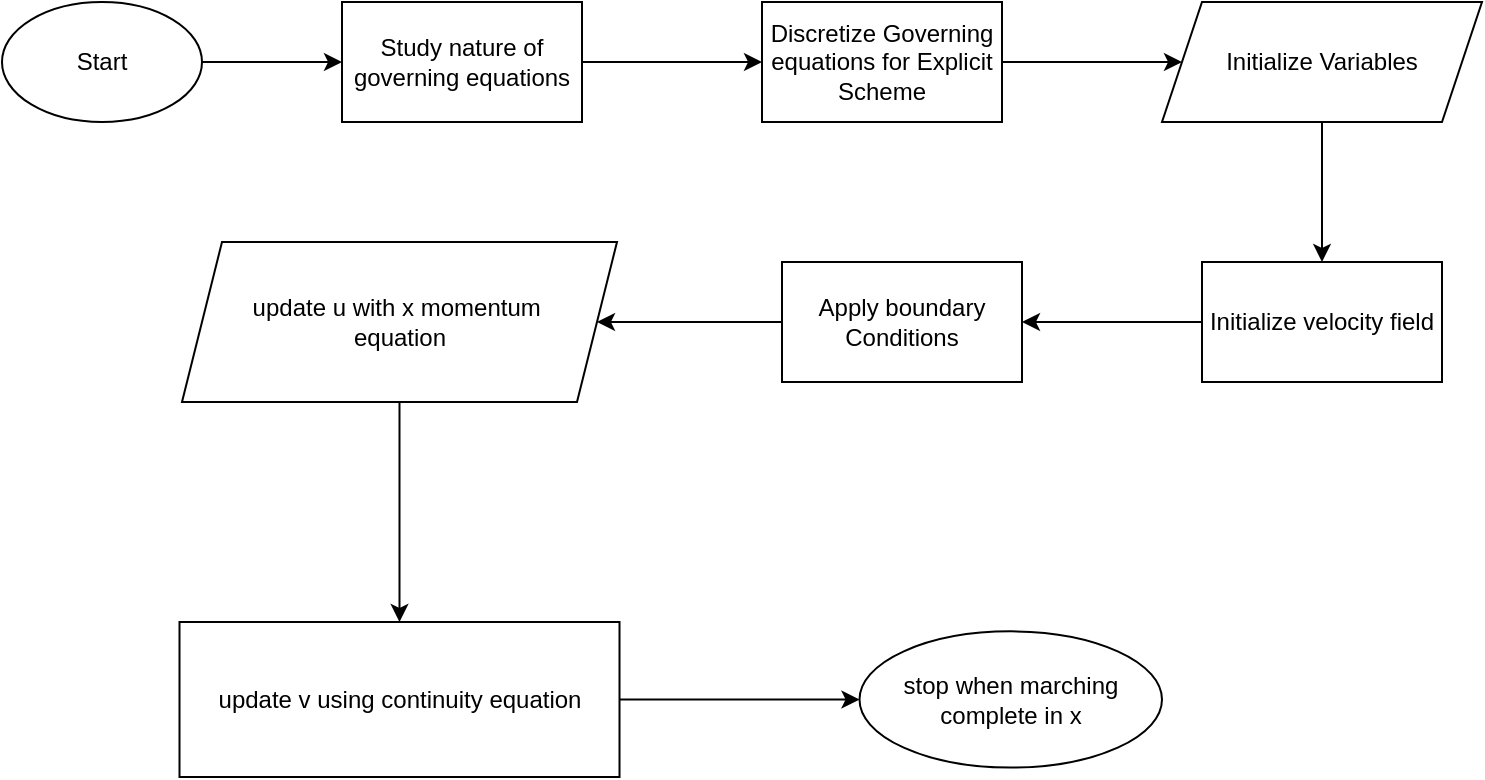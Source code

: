 <mxfile pages="3">
    <diagram name="Page-1" id="6qVybAu3rOkevgf7E7gu">
        <mxGraphModel dx="614" dy="407" grid="1" gridSize="10" guides="1" tooltips="1" connect="1" arrows="1" fold="1" page="1" pageScale="1" pageWidth="827" pageHeight="1169" math="0" shadow="0">
            <root>
                <mxCell id="0"/>
                <mxCell id="1" parent="0"/>
                <mxCell id="gg4TKkI3vmr2n3mTWyEU-6" value="" style="edgeStyle=orthogonalEdgeStyle;rounded=0;orthogonalLoop=1;jettySize=auto;html=1;" parent="1" source="wCxMIQV_NGHNsLSph-jk-1" target="gg4TKkI3vmr2n3mTWyEU-5" edge="1">
                    <mxGeometry relative="1" as="geometry"/>
                </mxCell>
                <mxCell id="wCxMIQV_NGHNsLSph-jk-1" value="Start" style="ellipse;whiteSpace=wrap;html=1;" parent="1" vertex="1">
                    <mxGeometry x="50" y="60" width="100" height="60" as="geometry"/>
                </mxCell>
                <mxCell id="gg4TKkI3vmr2n3mTWyEU-10" style="edgeStyle=orthogonalEdgeStyle;rounded=0;orthogonalLoop=1;jettySize=auto;html=1;exitX=0.5;exitY=1;exitDx=0;exitDy=0;entryX=0.5;entryY=0;entryDx=0;entryDy=0;" parent="1" source="wCxMIQV_NGHNsLSph-jk-2" target="wCxMIQV_NGHNsLSph-jk-5" edge="1">
                    <mxGeometry relative="1" as="geometry"/>
                </mxCell>
                <mxCell id="wCxMIQV_NGHNsLSph-jk-2" value="Initialize Variables" style="shape=parallelogram;perimeter=parallelogramPerimeter;whiteSpace=wrap;html=1;fixedSize=1;" parent="1" vertex="1">
                    <mxGeometry x="630" y="60" width="160" height="60" as="geometry"/>
                </mxCell>
                <mxCell id="wCxMIQV_NGHNsLSph-jk-8" value="" style="edgeStyle=orthogonalEdgeStyle;rounded=0;orthogonalLoop=1;jettySize=auto;html=1;" parent="1" source="wCxMIQV_NGHNsLSph-jk-5" target="wCxMIQV_NGHNsLSph-jk-7" edge="1">
                    <mxGeometry relative="1" as="geometry"/>
                </mxCell>
                <mxCell id="wCxMIQV_NGHNsLSph-jk-5" value="Initialize velocity field" style="whiteSpace=wrap;html=1;" parent="1" vertex="1">
                    <mxGeometry x="650" y="190" width="120" height="60" as="geometry"/>
                </mxCell>
                <mxCell id="wCxMIQV_NGHNsLSph-jk-10" value="" style="edgeStyle=orthogonalEdgeStyle;rounded=0;orthogonalLoop=1;jettySize=auto;html=1;" parent="1" source="wCxMIQV_NGHNsLSph-jk-7" target="wCxMIQV_NGHNsLSph-jk-9" edge="1">
                    <mxGeometry relative="1" as="geometry"/>
                </mxCell>
                <mxCell id="wCxMIQV_NGHNsLSph-jk-7" value="Apply boundary&lt;div&gt;Conditions&lt;/div&gt;" style="whiteSpace=wrap;html=1;" parent="1" vertex="1">
                    <mxGeometry x="440" y="190" width="120" height="60" as="geometry"/>
                </mxCell>
                <mxCell id="gg4TKkI3vmr2n3mTWyEU-11" style="edgeStyle=orthogonalEdgeStyle;rounded=0;orthogonalLoop=1;jettySize=auto;html=1;exitX=0.5;exitY=1;exitDx=0;exitDy=0;entryX=0.5;entryY=0;entryDx=0;entryDy=0;" parent="1" source="wCxMIQV_NGHNsLSph-jk-9" target="wCxMIQV_NGHNsLSph-jk-15" edge="1">
                    <mxGeometry relative="1" as="geometry"/>
                </mxCell>
                <mxCell id="wCxMIQV_NGHNsLSph-jk-9" value="update u with x momentum&amp;nbsp;&lt;div&gt;equation&lt;/div&gt;" style="shape=parallelogram;perimeter=parallelogramPerimeter;whiteSpace=wrap;html=1;fixedSize=1;" parent="1" vertex="1">
                    <mxGeometry x="140" y="180" width="217.5" height="80" as="geometry"/>
                </mxCell>
                <mxCell id="gg4TKkI3vmr2n3mTWyEU-13" value="" style="edgeStyle=orthogonalEdgeStyle;rounded=0;orthogonalLoop=1;jettySize=auto;html=1;" parent="1" source="wCxMIQV_NGHNsLSph-jk-15" target="gg4TKkI3vmr2n3mTWyEU-12" edge="1">
                    <mxGeometry relative="1" as="geometry"/>
                </mxCell>
                <mxCell id="wCxMIQV_NGHNsLSph-jk-15" value="update v using continuity equation" style="whiteSpace=wrap;html=1;" parent="1" vertex="1">
                    <mxGeometry x="138.75" y="370" width="220" height="77.5" as="geometry"/>
                </mxCell>
                <mxCell id="gg4TKkI3vmr2n3mTWyEU-8" value="" style="edgeStyle=orthogonalEdgeStyle;rounded=0;orthogonalLoop=1;jettySize=auto;html=1;" parent="1" source="gg4TKkI3vmr2n3mTWyEU-5" target="gg4TKkI3vmr2n3mTWyEU-7" edge="1">
                    <mxGeometry relative="1" as="geometry"/>
                </mxCell>
                <mxCell id="gg4TKkI3vmr2n3mTWyEU-5" value="Study nature of governing equations" style="whiteSpace=wrap;html=1;" parent="1" vertex="1">
                    <mxGeometry x="220" y="60" width="120" height="60" as="geometry"/>
                </mxCell>
                <mxCell id="gg4TKkI3vmr2n3mTWyEU-9" style="edgeStyle=orthogonalEdgeStyle;rounded=0;orthogonalLoop=1;jettySize=auto;html=1;exitX=1;exitY=0.5;exitDx=0;exitDy=0;entryX=0;entryY=0.5;entryDx=0;entryDy=0;" parent="1" source="gg4TKkI3vmr2n3mTWyEU-7" target="wCxMIQV_NGHNsLSph-jk-2" edge="1">
                    <mxGeometry relative="1" as="geometry"/>
                </mxCell>
                <mxCell id="gg4TKkI3vmr2n3mTWyEU-7" value="Discretize Governing equations for Explicit Scheme" style="whiteSpace=wrap;html=1;" parent="1" vertex="1">
                    <mxGeometry x="430" y="60" width="120" height="60" as="geometry"/>
                </mxCell>
                <mxCell id="gg4TKkI3vmr2n3mTWyEU-12" value="stop when marching complete in x" style="ellipse;whiteSpace=wrap;html=1;" parent="1" vertex="1">
                    <mxGeometry x="478.75" y="374.68" width="151.25" height="68.13" as="geometry"/>
                </mxCell>
            </root>
        </mxGraphModel>
    </diagram>
    <diagram id="z7oE4e68o23Zhyf9pbFL" name="Page-2">
        <mxGraphModel dx="978" dy="562" grid="1" gridSize="10" guides="1" tooltips="1" connect="1" arrows="1" fold="1" page="1" pageScale="1" pageWidth="850" pageHeight="1100" math="0" shadow="0">
            <root>
                <mxCell id="0"/>
                <mxCell id="1" parent="0"/>
                <mxCell id="aTtOrGwAaKbV3k_A3DYk-1" value="" style="edgeStyle=orthogonalEdgeStyle;rounded=0;orthogonalLoop=1;jettySize=auto;html=1;" edge="1" parent="1" source="aTtOrGwAaKbV3k_A3DYk-2" target="aTtOrGwAaKbV3k_A3DYk-14">
                    <mxGeometry relative="1" as="geometry"/>
                </mxCell>
                <mxCell id="aTtOrGwAaKbV3k_A3DYk-2" value="Start" style="ellipse;whiteSpace=wrap;html=1;" vertex="1" parent="1">
                    <mxGeometry x="50" y="60" width="100" height="60" as="geometry"/>
                </mxCell>
                <mxCell id="aTtOrGwAaKbV3k_A3DYk-3" style="edgeStyle=orthogonalEdgeStyle;rounded=0;orthogonalLoop=1;jettySize=auto;html=1;exitX=0.5;exitY=1;exitDx=0;exitDy=0;entryX=0.5;entryY=0;entryDx=0;entryDy=0;" edge="1" parent="1" source="aTtOrGwAaKbV3k_A3DYk-4" target="aTtOrGwAaKbV3k_A3DYk-6">
                    <mxGeometry relative="1" as="geometry"/>
                </mxCell>
                <mxCell id="aTtOrGwAaKbV3k_A3DYk-4" value="Initialize Variables" style="shape=parallelogram;perimeter=parallelogramPerimeter;whiteSpace=wrap;html=1;fixedSize=1;" vertex="1" parent="1">
                    <mxGeometry x="630" y="60" width="160" height="60" as="geometry"/>
                </mxCell>
                <mxCell id="aTtOrGwAaKbV3k_A3DYk-5" value="" style="edgeStyle=orthogonalEdgeStyle;rounded=0;orthogonalLoop=1;jettySize=auto;html=1;" edge="1" parent="1" source="aTtOrGwAaKbV3k_A3DYk-6" target="aTtOrGwAaKbV3k_A3DYk-8">
                    <mxGeometry relative="1" as="geometry"/>
                </mxCell>
                <mxCell id="aTtOrGwAaKbV3k_A3DYk-6" value="Initialize velocity field" style="whiteSpace=wrap;html=1;" vertex="1" parent="1">
                    <mxGeometry x="650" y="190" width="120" height="60" as="geometry"/>
                </mxCell>
                <mxCell id="aTtOrGwAaKbV3k_A3DYk-7" value="" style="edgeStyle=orthogonalEdgeStyle;rounded=0;orthogonalLoop=1;jettySize=auto;html=1;" edge="1" parent="1" source="aTtOrGwAaKbV3k_A3DYk-8" target="aTtOrGwAaKbV3k_A3DYk-10">
                    <mxGeometry relative="1" as="geometry"/>
                </mxCell>
                <mxCell id="aTtOrGwAaKbV3k_A3DYk-8" value="Apply boundary&lt;div&gt;Conditions&lt;/div&gt;" style="whiteSpace=wrap;html=1;" vertex="1" parent="1">
                    <mxGeometry x="440" y="190" width="120" height="60" as="geometry"/>
                </mxCell>
                <mxCell id="aTtOrGwAaKbV3k_A3DYk-9" style="edgeStyle=orthogonalEdgeStyle;rounded=0;orthogonalLoop=1;jettySize=auto;html=1;exitX=0.5;exitY=1;exitDx=0;exitDy=0;entryX=0.5;entryY=0;entryDx=0;entryDy=0;" edge="1" parent="1" source="aTtOrGwAaKbV3k_A3DYk-10" target="aTtOrGwAaKbV3k_A3DYk-12">
                    <mxGeometry relative="1" as="geometry"/>
                </mxCell>
                <mxCell id="aTtOrGwAaKbV3k_A3DYk-10" value="update u with x momentum&amp;nbsp;&lt;div&gt;equation using a TDMA solver&lt;/div&gt;" style="shape=parallelogram;perimeter=parallelogramPerimeter;whiteSpace=wrap;html=1;fixedSize=1;" vertex="1" parent="1">
                    <mxGeometry x="140" y="180" width="217.5" height="80" as="geometry"/>
                </mxCell>
                <mxCell id="aTtOrGwAaKbV3k_A3DYk-11" value="" style="edgeStyle=orthogonalEdgeStyle;rounded=0;orthogonalLoop=1;jettySize=auto;html=1;" edge="1" parent="1" source="aTtOrGwAaKbV3k_A3DYk-12" target="aTtOrGwAaKbV3k_A3DYk-17">
                    <mxGeometry relative="1" as="geometry"/>
                </mxCell>
                <mxCell id="aTtOrGwAaKbV3k_A3DYk-12" value="update v using continuity equation" style="whiteSpace=wrap;html=1;" vertex="1" parent="1">
                    <mxGeometry x="138.75" y="370" width="220" height="77.5" as="geometry"/>
                </mxCell>
                <mxCell id="aTtOrGwAaKbV3k_A3DYk-13" value="" style="edgeStyle=orthogonalEdgeStyle;rounded=0;orthogonalLoop=1;jettySize=auto;html=1;" edge="1" parent="1" source="aTtOrGwAaKbV3k_A3DYk-14" target="aTtOrGwAaKbV3k_A3DYk-16">
                    <mxGeometry relative="1" as="geometry"/>
                </mxCell>
                <mxCell id="aTtOrGwAaKbV3k_A3DYk-14" value="Study nature of governing equations" style="whiteSpace=wrap;html=1;" vertex="1" parent="1">
                    <mxGeometry x="220" y="60" width="120" height="60" as="geometry"/>
                </mxCell>
                <mxCell id="aTtOrGwAaKbV3k_A3DYk-15" style="edgeStyle=orthogonalEdgeStyle;rounded=0;orthogonalLoop=1;jettySize=auto;html=1;exitX=1;exitY=0.5;exitDx=0;exitDy=0;entryX=0;entryY=0.5;entryDx=0;entryDy=0;" edge="1" parent="1" source="aTtOrGwAaKbV3k_A3DYk-16" target="aTtOrGwAaKbV3k_A3DYk-4">
                    <mxGeometry relative="1" as="geometry"/>
                </mxCell>
                <mxCell id="aTtOrGwAaKbV3k_A3DYk-16" value="Discretize Governing equations for Implicit Scheme" style="whiteSpace=wrap;html=1;" vertex="1" parent="1">
                    <mxGeometry x="430" y="60" width="120" height="60" as="geometry"/>
                </mxCell>
                <mxCell id="aTtOrGwAaKbV3k_A3DYk-17" value="stop when marching complete in x" style="ellipse;whiteSpace=wrap;html=1;" vertex="1" parent="1">
                    <mxGeometry x="478.75" y="374.68" width="151.25" height="68.13" as="geometry"/>
                </mxCell>
            </root>
        </mxGraphModel>
    </diagram>
    <diagram id="mHTCfp34VmIAG5NABGV5" name="Page-3">
        <mxGraphModel dx="614" dy="407" grid="1" gridSize="10" guides="1" tooltips="1" connect="1" arrows="1" fold="1" page="1" pageScale="1" pageWidth="850" pageHeight="1100" math="0" shadow="0">
            <root>
                <mxCell id="0"/>
                <mxCell id="1" parent="0"/>
                <mxCell id="Bgu157Vly52ApbZ-p-6f-1" value="" style="edgeStyle=orthogonalEdgeStyle;rounded=0;orthogonalLoop=1;jettySize=auto;html=1;" parent="1" source="Bgu157Vly52ApbZ-p-6f-2" target="Bgu157Vly52ApbZ-p-6f-14" edge="1">
                    <mxGeometry relative="1" as="geometry"/>
                </mxCell>
                <mxCell id="Bgu157Vly52ApbZ-p-6f-2" value="Start" style="ellipse;whiteSpace=wrap;html=1;" parent="1" vertex="1">
                    <mxGeometry x="70" y="75" width="100" height="60" as="geometry"/>
                </mxCell>
                <mxCell id="Bgu157Vly52ApbZ-p-6f-5" value="" style="edgeStyle=orthogonalEdgeStyle;rounded=0;orthogonalLoop=1;jettySize=auto;html=1;" parent="1" source="Bgu157Vly52ApbZ-p-6f-6" target="Bgu157Vly52ApbZ-p-6f-8" edge="1">
                    <mxGeometry relative="1" as="geometry"/>
                </mxCell>
                <mxCell id="Bgu157Vly52ApbZ-p-6f-6" value="Initialize velocity field" style="whiteSpace=wrap;html=1;" parent="1" vertex="1">
                    <mxGeometry x="330" y="200" width="120" height="60" as="geometry"/>
                </mxCell>
                <mxCell id="Bgu157Vly52ApbZ-p-6f-24" style="edgeStyle=orthogonalEdgeStyle;rounded=0;orthogonalLoop=1;jettySize=auto;html=1;exitX=0.5;exitY=1;exitDx=0;exitDy=0;entryX=0.5;entryY=0;entryDx=0;entryDy=0;" parent="1" source="Bgu157Vly52ApbZ-p-6f-8" target="Bgu157Vly52ApbZ-p-6f-23" edge="1">
                    <mxGeometry relative="1" as="geometry"/>
                </mxCell>
                <mxCell id="Bgu157Vly52ApbZ-p-6f-8" value="Apply boundary&lt;div&gt;Conditions&lt;/div&gt;" style="whiteSpace=wrap;html=1;" parent="1" vertex="1">
                    <mxGeometry x="70" y="200" width="120" height="60" as="geometry"/>
                </mxCell>
                <mxCell id="Bgu157Vly52ApbZ-p-6f-11" value="" style="edgeStyle=orthogonalEdgeStyle;rounded=0;orthogonalLoop=1;jettySize=auto;html=1;" parent="1" source="Bgu157Vly52ApbZ-p-6f-12" target="Bgu157Vly52ApbZ-p-6f-17" edge="1">
                    <mxGeometry relative="1" as="geometry"/>
                </mxCell>
                <mxCell id="Bgu157Vly52ApbZ-p-6f-12" value="update v using continuity equation" style="whiteSpace=wrap;html=1;" parent="1" vertex="1">
                    <mxGeometry x="320" y="336.25" width="220" height="77.5" as="geometry"/>
                </mxCell>
                <mxCell id="Bgu157Vly52ApbZ-p-6f-13" value="" style="edgeStyle=orthogonalEdgeStyle;rounded=0;orthogonalLoop=1;jettySize=auto;html=1;" parent="1" source="Bgu157Vly52ApbZ-p-6f-14" target="Bgu157Vly52ApbZ-p-6f-16" edge="1">
                    <mxGeometry relative="1" as="geometry"/>
                </mxCell>
                <mxCell id="Bgu157Vly52ApbZ-p-6f-14" value="Study nature of governing equations" style="whiteSpace=wrap;html=1;" parent="1" vertex="1">
                    <mxGeometry x="240" y="75" width="120" height="60" as="geometry"/>
                </mxCell>
                <mxCell id="Bgu157Vly52ApbZ-p-6f-16" value="Discretize Governing equations for Crank Nicolson Scheme&lt;div&gt;to get second order&amp;nbsp; accurate in x as well as y&lt;/div&gt;" style="whiteSpace=wrap;html=1;" parent="1" vertex="1">
                    <mxGeometry x="500" y="60" width="220" height="90" as="geometry"/>
                </mxCell>
                <mxCell id="Bgu157Vly52ApbZ-p-6f-17" value="stop when marching complete in x" style="ellipse;whiteSpace=wrap;html=1;" parent="1" vertex="1">
                    <mxGeometry x="620" y="341.87" width="151.25" height="68.13" as="geometry"/>
                </mxCell>
                <mxCell id="Bgu157Vly52ApbZ-p-6f-19" style="edgeStyle=orthogonalEdgeStyle;rounded=0;orthogonalLoop=1;jettySize=auto;html=1;exitX=0.5;exitY=1;exitDx=0;exitDy=0;entryX=0.5;entryY=0;entryDx=0;entryDy=0;" parent="1" source="Bgu157Vly52ApbZ-p-6f-16" target="Bgu157Vly52ApbZ-p-6f-20" edge="1">
                    <mxGeometry relative="1" as="geometry">
                        <mxPoint x="618" y="207" as="targetPoint"/>
                    </mxGeometry>
                </mxCell>
                <mxCell id="Bgu157Vly52ApbZ-p-6f-21" style="edgeStyle=orthogonalEdgeStyle;rounded=0;orthogonalLoop=1;jettySize=auto;html=1;exitX=0;exitY=0.5;exitDx=0;exitDy=0;entryX=1;entryY=0.5;entryDx=0;entryDy=0;" parent="1" source="Bgu157Vly52ApbZ-p-6f-20" target="Bgu157Vly52ApbZ-p-6f-6" edge="1">
                    <mxGeometry relative="1" as="geometry"/>
                </mxCell>
                <mxCell id="Bgu157Vly52ApbZ-p-6f-20" value="Initialize Variables" style="rounded=0;whiteSpace=wrap;html=1;" parent="1" vertex="1">
                    <mxGeometry x="550" y="200" width="120" height="60" as="geometry"/>
                </mxCell>
                <mxCell id="Bgu157Vly52ApbZ-p-6f-25" style="edgeStyle=orthogonalEdgeStyle;rounded=0;orthogonalLoop=1;jettySize=auto;html=1;exitX=1;exitY=0.5;exitDx=0;exitDy=0;entryX=0;entryY=0.5;entryDx=0;entryDy=0;" parent="1" source="Bgu157Vly52ApbZ-p-6f-23" target="Bgu157Vly52ApbZ-p-6f-12" edge="1">
                    <mxGeometry relative="1" as="geometry"/>
                </mxCell>
                <mxCell id="Bgu157Vly52ApbZ-p-6f-23" value="update u with x momentum&amp;nbsp;&lt;div&gt;equation using a TDMA solver&lt;/div&gt;" style="rounded=0;whiteSpace=wrap;html=1;" parent="1" vertex="1">
                    <mxGeometry x="40" y="340" width="180" height="70" as="geometry"/>
                </mxCell>
            </root>
        </mxGraphModel>
    </diagram>
</mxfile>